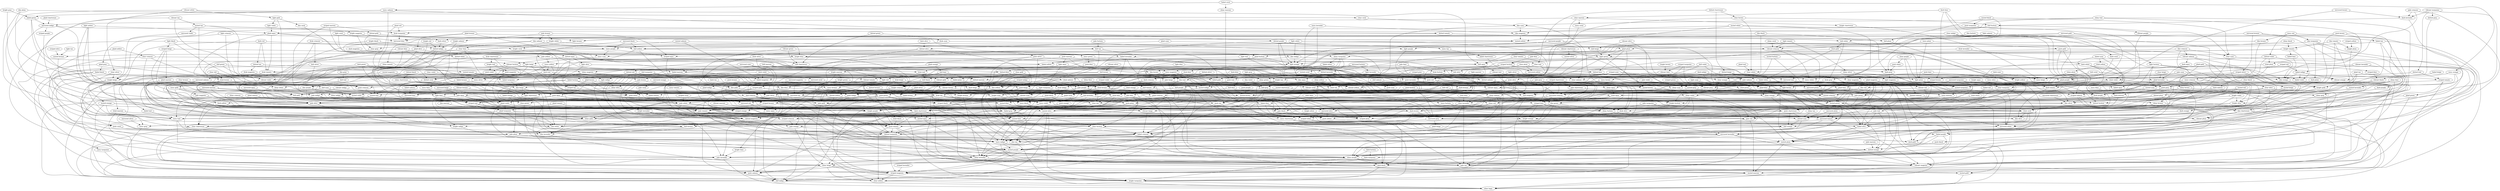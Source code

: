 digraph Bags {
    "light violet" -> "plaid aqua";
    "plaid gold" -> "wavy magenta";
    "plaid gold" -> "dim orange";
    "plaid gold" -> "faded tomato";
    "plaid gold" -> "faded purple";
    "bright lavender" -> "posh yellow";
    "bright lavender" -> "posh salmon";
    "bright lavender" -> "dim tan";
    "bright orange" -> "faded olive";
    "bright orange" -> "posh tomato";
    "striped crimson" -> "pale orange";
    "striped crimson" -> "dim white";
    "striped crimson" -> "clear fuchsia";
    "dim olive" -> "other bags.";
    "mirrored violet" -> "bright beige";
    "wavy bronze" -> "bright cyan";
    "wavy bronze" -> "dull indigo";
    "bright teal" -> "light chartreuse";
    "bright teal" -> "posh magenta";
    "bright teal" -> "posh violet";
    "dark yellow" -> "dotted magenta";
    "dark yellow" -> "pale black";
    "dark yellow" -> "striped orange";
    "plaid black" -> "posh orange";
    "plaid black" -> "plaid violet";
    "plaid black" -> "pale olive";
    "vibrant white" -> "dull aqua";
    "vibrant white" -> "light gold";
    "vibrant white" -> "clear silver";
    "vibrant white" -> "muted purple";
    "drab chartreuse" -> "dim purple";
    "drab chartreuse" -> "dark chartreuse";
    "drab chartreuse" -> "bright teal";
    "clear maroon" -> "mirrored indigo";
    "clear maroon" -> "wavy coral";
    "clear maroon" -> "dim brown";
    "clear maroon" -> "bright chartreuse";
    "dotted gray" -> "pale salmon";
    "dull gold" -> "dim white";
    "dull gold" -> "wavy teal";
    "dull gold" -> "muted blue";
    "wavy blue" -> "dark maroon";
    "muted plum" -> "muted maroon";
    "pale salmon" -> "posh beige";
    "pale salmon" -> "faded olive";
    "pale salmon" -> "vibrant beige";
    "pale salmon" -> "dark gold";
    "dull green" -> "faded maroon";
    "dull green" -> "dull gold";
    "dull green" -> "wavy teal";
    "dull green" -> "vibrant gold";
    "muted fuchsia" -> "striped fuchsia";
    "muted fuchsia" -> "plaid crimson";
    "muted fuchsia" -> "vibrant red";
    "plaid plum" -> "dotted lime";
    "plaid plum" -> "light green";
    "plaid plum" -> "bright tan";
    "plaid plum" -> "dark beige";
    "pale fuchsia" -> "dull tan";
    "dotted maroon" -> "vibrant gray";
    "dotted maroon" -> "faded blue";
    "dotted maroon" -> "bright turquoise";
    "plaid lime" -> "dotted brown";
    "plaid lime" -> "drab lime";
    "plaid lime" -> "bright fuchsia";
    "plaid lime" -> "dotted crimson";
    "shiny crimson" -> "pale olive";
    "faded indigo" -> "vibrant orange";
    "faded indigo" -> "faded violet";
    "faded indigo" -> "dim orange";
    "plaid bronze" -> "wavy green";
    "plaid bronze" -> "mirrored blue";
    "plaid bronze" -> "faded magenta";
    "plaid bronze" -> "plaid olive";
    "faded salmon" -> "mirrored lime";
    "drab lavender" -> "dark white";
    "drab lavender" -> "light green";
    "dull yellow" -> "plaid violet";
    "dull yellow" -> "plaid fuchsia";
    "dull yellow" -> "dark chartreuse";
    "drab salmon" -> "posh indigo";
    "drab salmon" -> "plaid crimson";
    "drab salmon" -> "pale purple";
    "mirrored black" -> "bright blue";
    "mirrored black" -> "dull yellow";
    "mirrored black" -> "dark teal";
    "mirrored black" -> "wavy purple";
    "striped tan" -> "plaid white";
    "bright indigo" -> "muted purple";
    "dark tan" -> "wavy bronze";
    "pale green" -> "clear lavender";
    "pale green" -> "mirrored olive";
    "dotted violet" -> "drab plum";
    "dotted violet" -> "bright yellow";
    "dotted violet" -> "plaid lime";
    "dotted violet" -> "dark salmon";
    "muted bronze" -> "pale olive";
    "dim orange" -> "bright gold";
    "posh fuchsia" -> "drab aqua";
    "posh fuchsia" -> "bright bronze";
    "muted coral" -> "bright crimson";
    "muted coral" -> "dotted salmon";
    "muted coral" -> "pale purple";
    "muted coral" -> "clear magenta";
    "posh turquoise" -> "plaid aqua";
    "posh turquoise" -> "vibrant purple";
    "light purple" -> "striped plum";
    "dim gray" -> "dull teal";
    "plaid violet" -> "muted purple";
    "plaid violet" -> "plaid turquoise";
    "plaid violet" -> "posh chartreuse";
    "pale aqua" -> "pale gold";
    "pale aqua" -> "pale red";
    "pale aqua" -> "striped orange";
    "pale aqua" -> "dull bronze";
    "shiny plum" -> "wavy beige";
    "mirrored tomato" -> "vibrant magenta";
    "mirrored tomato" -> "dim tan";
    "mirrored tomato" -> "bright indigo";
    "faded yellow" -> "drab teal";
    "dark aqua" -> "plaid lavender";
    "light plum" -> "pale lavender";
    "light plum" -> "mirrored olive";
    "light plum" -> "mirrored tomato";
    "vibrant purple" -> "vibrant yellow";
    "dull purple" -> "posh green";
    "dull purple" -> "muted olive";
    "dull purple" -> "faded crimson";
    "dim violet" -> "dull gray";
    "striped lavender" -> "striped magenta";
    "striped silver" -> "posh chartreuse";
    "striped silver" -> "drab violet";
    "striped silver" -> "wavy crimson";
    "striped silver" -> "muted beige";
    "plaid lavender" -> "drab coral";
    "plaid lavender" -> "dark tomato";
    "plaid lavender" -> "striped bronze";
    "plaid lavender" -> "shiny brown";
    "pale brown" -> "pale orange";
    "pale brown" -> "dotted orange";
    "pale brown" -> "bright lavender";
    "pale brown" -> "dull gray";
    "shiny maroon" -> "dull blue";
    "plaid magenta" -> "clear turquoise";
    "plaid magenta" -> "muted turquoise";
    "plaid olive" -> "posh coral";
    "plaid olive" -> "dotted aqua";
    "plaid olive" -> "shiny fuchsia";
    "drab black" -> "posh tomato";
    "bright red" -> "dotted indigo";
    "bright red" -> "pale silver";
    "pale silver" -> "wavy violet";
    "pale silver" -> "dim tan";
    "pale silver" -> "shiny red";
    "posh gray" -> "dark maroon";
    "posh gray" -> "shiny gray";
    "posh gray" -> "wavy black";
    "posh gray" -> "faded purple";
    "muted purple" -> "shiny lavender";
    "muted purple" -> "shiny beige";
    "muted purple" -> "pale lavender";
    "striped plum" -> "shiny lavender";
    "plaid salmon" -> "pale olive";
    "posh green" -> "dim tan";
    "posh green" -> "striped black";
    "posh green" -> "striped magenta";
    "posh green" -> "striped teal";
    "wavy turquoise" -> "striped magenta";
    "muted maroon" -> "other bags.";
    "mirrored green" -> "shiny purple";
    "clear fuchsia" -> "mirrored lavender";
    "clear fuchsia" -> "striped magenta";
    "clear fuchsia" -> "faded crimson";
    "dull brown" -> "shiny salmon";
    "dull brown" -> "dull black";
    "dull brown" -> "striped violet";
    "dull brown" -> "muted maroon";
    "plaid chartreuse" -> "mirrored indigo";
    "striped turquoise" -> "muted brown";
    "striped turquoise" -> "clear tan";
    "striped turquoise" -> "vibrant lime";
    "plaid tan" -> "shiny orange";
    "plaid tan" -> "striped tomato";
    "plaid tan" -> "vibrant gray";
    "wavy violet" -> "bright purple";
    "pale lime" -> "clear salmon";
    "pale lime" -> "faded magenta";
    "pale lime" -> "drab fuchsia";
    "dim lime" -> "wavy indigo";
    "dim lime" -> "shiny purple";
    "dotted teal" -> "striped tomato";
    "dotted teal" -> "clear salmon";
    "posh teal" -> "muted indigo";
    "mirrored blue" -> "dull yellow";
    "mirrored blue" -> "dark yellow";
    "clear red" -> "posh crimson";
    "clear red" -> "drab brown";
    "clear red" -> "vibrant violet";
    "clear red" -> "faded turquoise";
    "mirrored chartreuse" -> "dim silver";
    "bright bronze" -> "shiny lavender";
    "drab brown" -> "dark chartreuse";
    "drab brown" -> "pale gold";
    "drab brown" -> "mirrored maroon";
    "drab brown" -> "faded brown";
    "striped violet" -> "vibrant yellow";
    "striped violet" -> "dim yellow";
    "clear coral" -> "dim cyan";
    "dark lime" -> "clear maroon";
    "dark lime" -> "wavy white";
    "dark lime" -> "striped brown";
    "dark lime" -> "faded brown";
    "posh blue" -> "dotted lime";
    "posh blue" -> "vibrant cyan";
    "dotted fuchsia" -> "striped orange";
    "dotted fuchsia" -> "dim chartreuse";
    "drab indigo" -> "plaid black";
    "muted indigo" -> "pale silver";
    "muted indigo" -> "striped white";
    "muted indigo" -> "pale white";
    "muted indigo" -> "striped plum";
    "mirrored crimson" -> "dark chartreuse";
    "mirrored crimson" -> "striped lime";
    "dark gray" -> "faded blue";
    "dark gray" -> "light magenta";
    "dim cyan" -> "muted brown";
    "dim cyan" -> "dim magenta";
    "dim cyan" -> "bright cyan";
    "striped tomato" -> "muted maroon";
    "striped tomato" -> "posh beige";
    "striped tomato" -> "vibrant plum";
    "muted gray" -> "mirrored crimson";
    "muted gray" -> "mirrored white";
    "dotted silver" -> "dark crimson";
    "dotted silver" -> "dotted turquoise";
    "mirrored white" -> "dark gold";
    "striped coral" -> "pale white";
    "wavy silver" -> "vibrant brown";
    "wavy silver" -> "wavy lime";
    "shiny silver" -> "pale red";
    "shiny silver" -> "light magenta";
    "shiny silver" -> "dark crimson";
    "drab maroon" -> "muted aqua";
    "drab maroon" -> "shiny beige";
    "posh chartreuse" -> "muted lime";
    "posh chartreuse" -> "dull orange";
    "posh chartreuse" -> "dotted cyan";
    "clear lime" -> "light green";
    "clear lime" -> "drab red";
    "clear lime" -> "muted bronze";
    "faded tomato" -> "striped crimson";
    "striped salmon" -> "muted purple";
    "striped salmon" -> "pale tan";
    "striped salmon" -> "shiny bronze";
    "plaid brown" -> "striped tan";
    "plaid brown" -> "dark bronze";
    "plaid brown" -> "faded tomato";
    "dull white" -> "drab gold";
    "dull white" -> "drab gray";
    "dull white" -> "striped salmon";
    "dim indigo" -> "bright crimson";
    "dim indigo" -> "dull olive";
    "dim indigo" -> "light orange";
    "wavy black" -> "muted olive";
    "light olive" -> "dotted blue";
    "light olive" -> "pale white";
    "vibrant gray" -> "pale olive";
    "vibrant gray" -> "drab purple";
    "dotted orange" -> "shiny purple";
    "light coral" -> "mirrored blue";
    "light coral" -> "light red";
    "vibrant gold" -> "bright crimson";
    "dull maroon" -> "posh red";
    "dull maroon" -> "posh indigo";
    "dull maroon" -> "drab lime";
    "dull maroon" -> "shiny magenta";
    "dotted tan" -> "posh magenta";
    "dotted tan" -> "drab magenta";
    "vibrant magenta" -> "other bags.";
    "plaid fuchsia" -> "wavy chartreuse";
    "plaid fuchsia" -> "light orange";
    "plaid fuchsia" -> "bright silver";
    "dotted coral" -> "muted teal";
    "dotted coral" -> "posh tan";
    "dull salmon" -> "posh cyan";
    "dull salmon" -> "dull magenta";
    "dull salmon" -> "wavy violet";
    "pale blue" -> "striped fuchsia";
    "striped chartreuse" -> "vibrant gray";
    "striped chartreuse" -> "dull magenta";
    "striped chartreuse" -> "vibrant cyan";
    "striped chartreuse" -> "muted gray";
    "bright brown" -> "vibrant lime";
    "drab magenta" -> "muted teal";
    "faded lime" -> "dim orange";
    "dim magenta" -> "muted yellow";
    "dotted brown" -> "shiny gold";
    "dotted brown" -> "mirrored olive";
    "dotted beige" -> "dark brown";
    "dotted beige" -> "posh gray";
    "dotted beige" -> "light magenta";
    "dotted beige" -> "wavy silver";
    "dotted cyan" -> "muted purple";
    "dotted cyan" -> "dull orange";
    "striped brown" -> "light brown";
    "dull turquoise" -> "striped lime";
    "dull turquoise" -> "pale white";
    "dull turquoise" -> "posh tan";
    "dull turquoise" -> "faded fuchsia";
    "dull blue" -> "dull magenta";
    "dull blue" -> "dotted brown";
    "dull blue" -> "faded brown";
    "wavy lavender" -> "dim magenta";
    "wavy lavender" -> "drab red";
    "wavy lavender" -> "light chartreuse";
    "clear green" -> "shiny lavender";
    "mirrored tan" -> "pale white";
    "mirrored tan" -> "wavy indigo";
    "mirrored tan" -> "shiny gold";
    "mirrored tan" -> "posh plum";
    "vibrant turquoise" -> "dotted teal";
    "vibrant turquoise" -> "dotted gray";
    "vibrant turquoise" -> "pale tomato";
    "vibrant turquoise" -> "dark lavender";
    "dark indigo" -> "bright yellow";
    "dark indigo" -> "shiny violet";
    "dark indigo" -> "dark turquoise";
    "dark indigo" -> "muted brown";
    "vibrant crimson" -> "wavy white";
    "vibrant crimson" -> "shiny salmon";
    "vibrant crimson" -> "faded lavender";
    "dull tomato" -> "pale tomato";
    "dull tomato" -> "mirrored tomato";
    "dull tomato" -> "plaid crimson";
    "dotted turquoise" -> "dark gold";
    "dotted turquoise" -> "striped magenta";
    "shiny blue" -> "drab purple";
    "shiny blue" -> "dim yellow";
    "dotted green" -> "dull chartreuse";
    "dotted green" -> "drab cyan";
    "mirrored lime" -> "dull indigo";
    "clear lavender" -> "pale tan";
    "clear lavender" -> "vibrant beige";
    "clear lavender" -> "drab olive";
    "clear lavender" -> "muted purple";
    "faded lavender" -> "muted indigo";
    "faded lavender" -> "posh cyan";
    "faded lavender" -> "faded yellow";
    "faded lavender" -> "wavy black";
    "pale cyan" -> "plaid purple";
    "pale cyan" -> "pale tan";
    "dark beige" -> "dotted cyan";
    "dark beige" -> "muted crimson";
    "wavy olive" -> "dark tomato";
    "faded silver" -> "drab blue";
    "muted tan" -> "wavy silver";
    "muted tan" -> "dotted gold";
    "muted tan" -> "mirrored violet";
    "muted tan" -> "posh crimson";
    "vibrant cyan" -> "pale tan";
    "vibrant cyan" -> "pale gold";
    "drab olive" -> "wavy chartreuse";
    "drab olive" -> "bright orange";
    "dotted aqua" -> "vibrant fuchsia";
    "dotted aqua" -> "light olive";
    "dotted aqua" -> "clear salmon";
    "dotted aqua" -> "dotted yellow";
    "clear tomato" -> "posh red";
    "clear tomato" -> "dull aqua";
    "pale purple" -> "dim lime";
    "pale purple" -> "vibrant cyan";
    "pale purple" -> "dull indigo";
    "pale purple" -> "muted violet";
    "dark coral" -> "pale purple";
    "shiny turquoise" -> "dull gray";
    "shiny turquoise" -> "faded silver";
    "shiny turquoise" -> "posh lavender";
    "shiny turquoise" -> "plaid coral";
    "dull silver" -> "wavy black";
    "dull silver" -> "posh salmon";
    "dull silver" -> "dim brown";
    "faded black" -> "wavy turquoise";
    "faded black" -> "faded gold";
    "faded black" -> "wavy teal";
    "dull coral" -> "dark purple";
    "dull coral" -> "faded turquoise";
    "dull coral" -> "striped brown";
    "dull coral" -> "mirrored white";
    "posh yellow" -> "mirrored lavender";
    "dim fuchsia" -> "light fuchsia";
    "dim fuchsia" -> "dark coral";
    "dim fuchsia" -> "muted yellow";
    "vibrant fuchsia" -> "shiny green";
    "vibrant fuchsia" -> "clear green";
    "vibrant fuchsia" -> "posh violet";
    "vibrant fuchsia" -> "wavy magenta";
    "mirrored red" -> "bright purple";
    "mirrored red" -> "wavy aqua";
    "wavy aqua" -> "dotted turquoise";
    "wavy aqua" -> "dull bronze";
    "drab silver" -> "dull chartreuse";
    "drab silver" -> "striped bronze";
    "drab silver" -> "bright orange";
    "wavy crimson" -> "bright fuchsia";
    "wavy crimson" -> "posh crimson";
    "wavy crimson" -> "posh salmon";
    "wavy crimson" -> "dull gray";
    "drab green" -> "muted green";
    "drab green" -> "mirrored crimson";
    "drab green" -> "mirrored lavender";
    "drab green" -> "bright turquoise";
    "mirrored teal" -> "faded olive";
    "mirrored teal" -> "dotted crimson";
    "mirrored teal" -> "drab bronze";
    "clear violet" -> "vibrant violet";
    "clear violet" -> "vibrant tomato";
    "bright fuchsia" -> "muted lime";
    "bright fuchsia" -> "pale black";
    "wavy maroon" -> "muted purple";
    "wavy maroon" -> "posh yellow";
    "clear yellow" -> "other bags.";
    "faded beige" -> "vibrant orange";
    "dark chartreuse" -> "muted aqua";
    "dark chartreuse" -> "shiny purple";
    "dark chartreuse" -> "shiny beige";
    "dark chartreuse" -> "posh tomato";
    "wavy tan" -> "faded chartreuse";
    "plaid turquoise" -> "mirrored tomato";
    "plaid turquoise" -> "shiny gold";
    "plaid turquoise" -> "dim lavender";
    "plaid turquoise" -> "bright turquoise";
    "mirrored yellow" -> "drab olive";
    "mirrored yellow" -> "dotted coral";
    "mirrored yellow" -> "plaid purple";
    "muted lavender" -> "dim silver";
    "muted lavender" -> "drab purple";
    "muted lavender" -> "faded crimson";
    "mirrored brown" -> "dark lavender";
    "mirrored brown" -> "drab violet";
    "shiny green" -> "clear lavender";
    "shiny green" -> "light turquoise";
    "shiny green" -> "muted brown";
    "dull fuchsia" -> "drab turquoise";
    "dull fuchsia" -> "clear cyan";
    "plaid orange" -> "dull lime";
    "plaid orange" -> "bright maroon";
    "dotted blue" -> "pale brown";
    "dotted blue" -> "dim olive";
    "dotted blue" -> "dotted yellow";
    "wavy fuchsia" -> "posh chartreuse";
    "vibrant brown" -> "bright bronze";
    "vibrant brown" -> "striped salmon";
    "vibrant brown" -> "dim tan";
    "vibrant brown" -> "wavy black";
    "clear black" -> "muted plum";
    "clear black" -> "muted cyan";
    "clear salmon" -> "muted green";
    "clear salmon" -> "vibrant gray";
    "clear gray" -> "dark yellow";
    "shiny chartreuse" -> "plaid coral";
    "shiny chartreuse" -> "dim beige";
    "shiny chartreuse" -> "dim yellow";
    "faded maroon" -> "striped magenta";
    "faded maroon" -> "mirrored coral";
    "faded maroon" -> "pale lavender";
    "light tomato" -> "shiny silver";
    "light tomato" -> "striped aqua";
    "light tomato" -> "vibrant crimson";
    "faded magenta" -> "pale silver";
    "faded magenta" -> "dull lavender";
    "shiny aqua" -> "drab aqua";
    "light red" -> "dim gold";
    "light red" -> "dim beige";
    "light red" -> "striped teal";
    "light red" -> "muted indigo";
    "muted chartreuse" -> "dim silver";
    "muted chartreuse" -> "plaid black";
    "dim plum" -> "clear coral";
    "dim plum" -> "shiny cyan";
    "dim plum" -> "striped orange";
    "light lavender" -> "faded violet";
    "light lavender" -> "bright beige";
    "faded teal" -> "wavy teal";
    "striped gold" -> "dim lavender";
    "striped gold" -> "faded brown";
    "striped gold" -> "posh tomato";
    "striped gold" -> "bright cyan";
    "bright purple" -> "posh tomato";
    "bright purple" -> "dotted turquoise";
    "plaid maroon" -> "dull cyan";
    "plaid maroon" -> "drab maroon";
    "plaid maroon" -> "shiny white";
    "posh bronze" -> "pale purple";
    "dotted bronze" -> "drab lime";
    "dim brown" -> "faded gold";
    "light fuchsia" -> "striped blue";
    "light fuchsia" -> "faded aqua";
    "light fuchsia" -> "mirrored tomato";
    "light fuchsia" -> "shiny bronze";
    "light brown" -> "wavy violet";
    "dark salmon" -> "drab lime";
    "dark salmon" -> "dim silver";
    "drab teal" -> "dull black";
    "mirrored olive" -> "striped white";
    "mirrored olive" -> "posh yellow";
    "faded aqua" -> "faded crimson";
    "muted olive" -> "bright turquoise";
    "muted olive" -> "dim tan";
    "muted olive" -> "striped crimson";
    "muted olive" -> "clear yellow";
    "pale coral" -> "plaid white";
    "faded plum" -> "mirrored tan";
    "faded plum" -> "drab bronze";
    "dotted purple" -> "vibrant magenta";
    "dotted purple" -> "dull beige";
    "dotted purple" -> "light orange";
    "dotted purple" -> "plaid blue";
    "faded red" -> "drab white";
    "faded red" -> "mirrored white";
    "bright salmon" -> "dim beige";
    "bright salmon" -> "dotted indigo";
    "clear olive" -> "pale lavender";
    "clear olive" -> "plaid white";
    "clear olive" -> "clear chartreuse";
    "clear olive" -> "posh chartreuse";
    "dark maroon" -> "muted plum";
    "dark maroon" -> "striped bronze";
    "dark maroon" -> "shiny fuchsia";
    "posh cyan" -> "bright bronze";
    "dotted tomato" -> "shiny tomato";
    "dotted tomato" -> "dull plum";
    "dotted tomato" -> "dull white";
    "faded gray" -> "clear fuchsia";
    "faded gray" -> "dotted magenta";
    "faded gray" -> "dim white";
    "faded gray" -> "dim tan";
    "dark red" -> "muted aqua";
    "dark red" -> "bright coral";
    "dark red" -> "dotted tan";
    "dark red" -> "drab tomato";
    "light salmon" -> "drab olive";
    "light salmon" -> "light purple";
    "light salmon" -> "dull white";
    "light gray" -> "bright tan";
    "pale black" -> "striped plum";
    "muted crimson" -> "dotted orange";
    "posh silver" -> "pale silver";
    "posh silver" -> "bright crimson";
    "posh silver" -> "light orange";
    "posh silver" -> "posh beige";
    "bright magenta" -> "light green";
    "bright magenta" -> "muted yellow";
    "clear brown" -> "dull fuchsia";
    "clear brown" -> "clear white";
    "clear brown" -> "dull aqua";
    "clear gold" -> "light red";
    "clear gold" -> "clear tan";
    "clear gold" -> "drab black";
    "striped olive" -> "muted bronze";
    "dark bronze" -> "striped orange";
    "dark bronze" -> "drab lime";
    "posh indigo" -> "dull indigo";
    "posh indigo" -> "clear green";
    "posh indigo" -> "pale tan";
    "posh indigo" -> "clear tan";
    "shiny coral" -> "vibrant crimson";
    "clear orange" -> "striped plum";
    "striped fuchsia" -> "dark black";
    "striped fuchsia" -> "plaid lavender";
    "striped fuchsia" -> "mirrored yellow";
    "striped fuchsia" -> "drab bronze";
    "mirrored turquoise" -> "shiny cyan";
    "mirrored turquoise" -> "mirrored green";
    "mirrored turquoise" -> "dim silver";
    "mirrored turquoise" -> "faded aqua";
    "dim white" -> "shiny beige";
    "dim tomato" -> "bright tomato";
    "dim tomato" -> "bright plum";
    "dim tomato" -> "light lime";
    "dim tomato" -> "muted turquoise";
    "bright gold" -> "mirrored gray";
    "shiny yellow" -> "drab red";
    "dark green" -> "muted tomato";
    "dark green" -> "dotted coral";
    "dark green" -> "mirrored tomato";
    "dark green" -> "dull crimson";
    "muted white" -> "drab gray";
    "muted white" -> "wavy silver";
    "muted white" -> "drab purple";
    "muted white" -> "dim magenta";
    "dim beige" -> "light chartreuse";
    "dim beige" -> "dim white";
    "dim beige" -> "shiny lavender";
    "shiny gray" -> "mirrored white";
    "faded cyan" -> "drab yellow";
    "faded cyan" -> "muted crimson";
    "faded cyan" -> "muted teal";
    "faded violet" -> "dim chartreuse";
    "shiny gold" -> "clear chartreuse";
    "dotted white" -> "light beige";
    "dotted white" -> "dark beige";
    "shiny fuchsia" -> "pale red";
    "dim red" -> "dull magenta";
    "wavy green" -> "posh blue";
    "wavy green" -> "mirrored teal";
    "bright green" -> "mirrored tan";
    "bright green" -> "posh salmon";
    "bright green" -> "shiny aqua";
    "striped teal" -> "dim olive";
    "striped teal" -> "striped crimson";
    "striped teal" -> "faded crimson";
    "faded chartreuse" -> "wavy white";
    "dark blue" -> "posh teal";
    "dark blue" -> "pale beige";
    "dark blue" -> "shiny green";
    "dark blue" -> "bright fuchsia";
    "muted gold" -> "other bags.";
    "muted tomato" -> "dim white";
    "muted tomato" -> "vibrant gold";
    "muted tomato" -> "vibrant coral";
    "wavy cyan" -> "light beige";
    "shiny lime" -> "muted lavender";
    "shiny lime" -> "vibrant magenta";
    "shiny lime" -> "bright gold";
    "dim turquoise" -> "dark plum";
    "dim turquoise" -> "dull orange";
    "dim turquoise" -> "plaid plum";
    "dim turquoise" -> "dark orange";
    "vibrant teal" -> "mirrored olive";
    "vibrant teal" -> "pale beige";
    "vibrant teal" -> "pale tan";
    "mirrored maroon" -> "mirrored tan";
    "mirrored maroon" -> "pale indigo";
    "mirrored maroon" -> "pale olive";
    "mirrored maroon" -> "vibrant plum";
    "dull crimson" -> "muted blue";
    "dull crimson" -> "dark black";
    "dull crimson" -> "bright purple";
    "dull crimson" -> "shiny purple";
    "shiny salmon" -> "clear lavender";
    "shiny salmon" -> "shiny purple";
    "dim silver" -> "shiny purple";
    "dim silver" -> "mirrored olive";
    "clear chartreuse" -> "pale plum";
    "clear chartreuse" -> "dull indigo";
    "posh orange" -> "dark chartreuse";
    "bright lime" -> "pale lavender";
    "wavy beige" -> "dim red";
    "plaid aqua" -> "muted yellow";
    "plaid aqua" -> "vibrant orange";
    "plaid aqua" -> "drab tomato";
    "plaid aqua" -> "drab brown";
    "wavy brown" -> "drab red";
    "wavy brown" -> "shiny red";
    "wavy brown" -> "vibrant aqua";
    "faded turquoise" -> "dim beige";
    "wavy salmon" -> "dotted purple";
    "wavy salmon" -> "light indigo";
    "wavy salmon" -> "faded green";
    "wavy salmon" -> "faded crimson";
    "striped beige" -> "plaid maroon";
    "striped beige" -> "pale olive";
    "striped beige" -> "pale yellow";
    "striped beige" -> "plaid violet";
    "wavy coral" -> "drab salmon";
    "pale lavender" -> "other bags.";
    "mirrored indigo" -> "muted olive";
    "mirrored indigo" -> "striped purple";
    "mirrored indigo" -> "light chartreuse";
    "mirrored indigo" -> "bright magenta";
    "dotted lavender" -> "clear tan";
    "dotted lavender" -> "clear salmon";
    "dotted lavender" -> "faded brown";
    "pale white" -> "wavy indigo";
    "pale white" -> "striped orange";
    "pale white" -> "mirrored tomato";
    "posh plum" -> "dotted turquoise";
    "light maroon" -> "dim lavender";
    "light maroon" -> "striped lime";
    "light maroon" -> "dotted maroon";
    "muted salmon" -> "dull tan";
    "muted salmon" -> "faded magenta";
    "muted salmon" -> "muted violet";
    "dark crimson" -> "mirrored tan";
    "dark crimson" -> "drab bronze";
    "vibrant lavender" -> "vibrant magenta";
    "vibrant lavender" -> "shiny beige";
    "vibrant lavender" -> "drab bronze";
    "vibrant lavender" -> "faded indigo";
    "muted red" -> "dotted plum";
    "muted red" -> "striped plum";
    "muted red" -> "bright violet";
    "muted red" -> "mirrored tomato";
    "drab violet" -> "bright olive";
    "drab violet" -> "drab indigo";
    "drab violet" -> "clear turquoise";
    "drab lime" -> "striped orange";
    "drab lime" -> "muted green";
    "drab lime" -> "faded gray";
    "shiny tan" -> "dotted cyan";
    "plaid purple" -> "posh gray";
    "plaid purple" -> "vibrant coral";
    "plaid purple" -> "vibrant yellow";
    "plaid purple" -> "shiny aqua";
    "muted orange" -> "posh salmon";
    "muted orange" -> "bright purple";
    "muted orange" -> "dotted magenta";
    "muted orange" -> "dark chartreuse";
    "bright aqua" -> "posh chartreuse";
    "bright aqua" -> "dark tomato";
    "dull plum" -> "dotted fuchsia";
    "light orange" -> "pale salmon";
    "light orange" -> "dotted blue";
    "light orange" -> "mirrored crimson";
    "light green" -> "striped black";
    "light green" -> "clear orange";
    "light green" -> "muted indigo";
    "light green" -> "wavy yellow";
    "striped purple" -> "vibrant beige";
    "muted beige" -> "dull magenta";
    "muted beige" -> "drab olive";
    "mirrored magenta" -> "dim gold";
    "dark gold" -> "other bags.";
    "vibrant maroon" -> "wavy aqua";
    "muted cyan" -> "muted teal";
    "muted cyan" -> "vibrant magenta";
    "muted cyan" -> "dull magenta";
    "bright cyan" -> "wavy black";
    "bright cyan" -> "muted lime";
    "vibrant tomato" -> "shiny fuchsia";
    "plaid blue" -> "shiny tan";
    "plaid blue" -> "wavy maroon";
    "plaid blue" -> "muted crimson";
    "posh violet" -> "dotted maroon";
    "posh violet" -> "dotted magenta";
    "posh violet" -> "bright purple";
    "dotted indigo" -> "mirrored tan";
    "dotted indigo" -> "faded lavender";
    "dotted indigo" -> "dotted magenta";
    "dotted indigo" -> "dim silver";
    "drab bronze" -> "mirrored tan";
    "drab bronze" -> "pale black";
    "drab bronze" -> "bright cyan";
    "drab bronze" -> "striped magenta";
    "clear white" -> "posh teal";
    "drab white" -> "bright fuchsia";
    "striped orange" -> "wavy indigo";
    "striped orange" -> "wavy teal";
    "bright chartreuse" -> "wavy beige";
    "dull chartreuse" -> "shiny purple";
    "dull chartreuse" -> "faded maroon";
    "wavy gray" -> "posh salmon";
    "vibrant beige" -> "faded crimson";
    "bright olive" -> "drab coral";
    "bright olive" -> "striped orange";
    "striped green" -> "light brown";
    "posh purple" -> "dotted brown";
    "striped cyan" -> "posh olive";
    "striped cyan" -> "light chartreuse";
    "striped cyan" -> "muted turquoise";
    "striped cyan" -> "pale teal";
    "clear aqua" -> "pale plum";
    "clear aqua" -> "wavy fuchsia";
    "vibrant tan" -> "muted tan";
    "vibrant tan" -> "posh gray";
    "vibrant tan" -> "dim yellow";
    "bright beige" -> "clear fuchsia";
    "bright beige" -> "muted orange";
    "mirrored orange" -> "pale coral";
    "pale magenta" -> "striped teal";
    "pale magenta" -> "mirrored olive";
    "dotted yellow" -> "pale olive";
    "dotted yellow" -> "shiny purple";
    "dotted yellow" -> "dim lavender";
    "vibrant salmon" -> "clear olive";
    "vibrant salmon" -> "light orange";
    "vibrant salmon" -> "striped plum";
    "vibrant salmon" -> "dark aqua";
    "vibrant chartreuse" -> "plaid fuchsia";
    "vibrant chartreuse" -> "muted silver";
    "vibrant chartreuse" -> "vibrant magenta";
    "drab tomato" -> "pale tomato";
    "drab tomato" -> "pale lavender";
    "drab tomato" -> "pale plum";
    "drab tomato" -> "posh red";
    "vibrant violet" -> "plaid turquoise";
    "shiny violet" -> "shiny red";
    "shiny violet" -> "striped crimson";
    "shiny violet" -> "shiny fuchsia";
    "shiny violet" -> "dotted magenta";
    "striped aqua" -> "dim gold";
    "striped white" -> "mirrored lavender";
    "striped white" -> "dark black";
    "vibrant plum" -> "vibrant magenta";
    "vibrant plum" -> "muted plum";
    "dull indigo" -> "other bags.";
    "vibrant green" -> "dim indigo";
    "vibrant green" -> "bright cyan";
    "vibrant green" -> "dull chartreuse";
    "pale chartreuse" -> "drab coral";
    "pale chartreuse" -> "mirrored crimson";
    "light turquoise" -> "faded crimson";
    "light turquoise" -> "mirrored olive";
    "light turquoise" -> "vibrant cyan";
    "plaid gray" -> "muted violet";
    "plaid gray" -> "faded black";
    "plaid gray" -> "pale lavender";
    "striped black" -> "striped white";
    "dull red" -> "shiny orange";
    "dull red" -> "dull crimson";
    "dim maroon" -> "plaid turquoise";
    "light white" -> "dim indigo";
    "light white" -> "plaid plum";
    "light white" -> "clear gray";
    "light white" -> "faded gold";
    "dotted plum" -> "muted blue";
    "dotted plum" -> "wavy gray";
    "dotted plum" -> "posh tan";
    "light crimson" -> "dull tomato";
    "light crimson" -> "bright beige";
    "light crimson" -> "dark silver";
    "muted lime" -> "shiny lavender";
    "faded blue" -> "wavy indigo";
    "faded blue" -> "posh yellow";
    "faded blue" -> "pale black";
    "striped yellow" -> "bright plum";
    "bright tan" -> "dull purple";
    "bright tan" -> "dim chartreuse";
    "bright tan" -> "light lime";
    "bright tan" -> "pale plum";
    "wavy orange" -> "pale green";
    "wavy orange" -> "plaid green";
    "wavy orange" -> "vibrant black";
    "vibrant olive" -> "dull beige";
    "vibrant olive" -> "posh tomato";
    "posh salmon" -> "dull indigo";
    "muted black" -> "clear cyan";
    "muted black" -> "mirrored teal";
    "muted black" -> "posh turquoise";
    "muted black" -> "dull plum";
    "posh brown" -> "muted turquoise";
    "posh brown" -> "dim orange";
    "posh brown" -> "dim silver";
    "posh brown" -> "mirrored blue";
    "striped blue" -> "vibrant black";
    "mirrored purple" -> "muted green";
    "mirrored purple" -> "clear salmon";
    "mirrored purple" -> "light orange";
    "mirrored purple" -> "wavy purple";
    "dim purple" -> "striped teal";
    "dim purple" -> "muted violet";
    "dim purple" -> "dim white";
    "dim purple" -> "light lime";
    "vibrant aqua" -> "pale green";
    "vibrant aqua" -> "posh tan";
    "vibrant aqua" -> "dotted brown";
    "wavy yellow" -> "dark teal";
    "wavy yellow" -> "posh plum";
    "wavy yellow" -> "striped crimson";
    "dull olive" -> "bright fuchsia";
    "shiny indigo" -> "muted blue";
    "shiny indigo" -> "pale tomato";
    "dotted lime" -> "vibrant gold";
    "dotted lime" -> "posh crimson";
    "dotted lime" -> "muted green";
    "dotted lime" -> "posh plum";
    "striped magenta" -> "bright turquoise";
    "striped magenta" -> "dull indigo";
    "striped magenta" -> "clear yellow";
    "plaid silver" -> "posh indigo";
    "plaid silver" -> "dotted yellow";
    "plaid silver" -> "vibrant beige";
    "dotted black" -> "shiny chartreuse";
    "bright white" -> "posh green";
    "bright white" -> "vibrant crimson";
    "dull cyan" -> "plaid white";
    "dull cyan" -> "drab lime";
    "dull cyan" -> "posh chartreuse";
    "wavy tomato" -> "striped coral";
    "posh coral" -> "dotted turquoise";
    "posh coral" -> "pale plum";
    "light cyan" -> "plaid lime";
    "light tan" -> "muted bronze";
    "pale olive" -> "clear chartreuse";
    "pale olive" -> "dotted turquoise";
    "pale olive" -> "dull bronze";
    "dotted chartreuse" -> "clear teal";
    "dotted chartreuse" -> "clear brown";
    "dotted chartreuse" -> "dotted beige";
    "pale teal" -> "faded olive";
    "pale teal" -> "striped white";
    "pale teal" -> "dotted orange";
    "dark teal" -> "bright indigo";
    "dark teal" -> "plaid violet";
    "dark teal" -> "faded plum";
    "vibrant black" -> "posh gray";
    "vibrant black" -> "dotted fuchsia";
    "mirrored plum" -> "mirrored tomato";
    "mirrored plum" -> "dotted cyan";
    "light teal" -> "faded yellow";
    "light teal" -> "striped brown";
    "light teal" -> "dull magenta";
    "drab plum" -> "clear white";
    "drab plum" -> "vibrant cyan";
    "clear plum" -> "dark gray";
    "clear plum" -> "mirrored yellow";
    "clear plum" -> "light red";
    "clear plum" -> "dull olive";
    "striped indigo" -> "wavy violet";
    "striped indigo" -> "pale gold";
    "striped indigo" -> "bright bronze";
    "striped indigo" -> "dark beige";
    "dim salmon" -> "clear lime";
    "dim salmon" -> "pale indigo";
    "dim salmon" -> "dull yellow";
    "dim blue" -> "wavy maroon";
    "dim blue" -> "dull crimson";
    "dark olive" -> "dotted olive";
    "posh tan" -> "dark black";
    "dark black" -> "muted maroon";
    "dark black" -> "bright turquoise";
    "faded bronze" -> "dim blue";
    "faded bronze" -> "faded salmon";
    "pale turquoise" -> "muted plum";
    "pale turquoise" -> "striped magenta";
    "pale turquoise" -> "shiny fuchsia";
    "vibrant indigo" -> "dotted yellow";
    "vibrant indigo" -> "dull gold";
    "light silver" -> "pale black";
    "light silver" -> "dim aqua";
    "light silver" -> "posh lavender";
    "clear cyan" -> "bright olive";
    "clear cyan" -> "muted green";
    "clear cyan" -> "striped magenta";
    "plaid red" -> "wavy silver";
    "plaid red" -> "plaid gray";
    "plaid red" -> "drab turquoise";
    "plaid red" -> "dotted tomato";
    "wavy lime" -> "light lime";
    "bright violet" -> "bright olive";
    "bright violet" -> "faded olive";
    "bright violet" -> "muted aqua";
    "faded fuchsia" -> "striped bronze";
    "faded fuchsia" -> "faded orange";
    "faded fuchsia" -> "dark gold";
    "faded fuchsia" -> "posh beige";
    "clear crimson" -> "posh crimson";
    "clear crimson" -> "posh coral";
    "clear crimson" -> "pale tomato";
    "clear crimson" -> "dull aqua";
    "muted turquoise" -> "muted crimson";
    "light aqua" -> "light turquoise";
    "light aqua" -> "posh indigo";
    "light aqua" -> "drab tomato";
    "light aqua" -> "bright gold";
    "bright plum" -> "posh gray";
    "dull gray" -> "striped plum";
    "dull gray" -> "posh salmon";
    "dull gray" -> "posh yellow";
    "dull gray" -> "bright cyan";
    "shiny bronze" -> "drab coral";
    "shiny bronze" -> "vibrant magenta";
    "shiny bronze" -> "mirrored tomato";
    "shiny bronze" -> "pale teal";
    "dotted red" -> "light indigo";
    "dotted red" -> "posh tomato";
    "light yellow" -> "plaid aqua";
    "light yellow" -> "pale aqua";
    "light yellow" -> "plaid violet";
    "light yellow" -> "drab bronze";
    "pale gold" -> "posh tomato";
    "pale gold" -> "clear yellow";
    "posh maroon" -> "posh aqua";
    "posh maroon" -> "clear teal";
    "posh maroon" -> "light aqua";
    "posh maroon" -> "dim aqua";
    "dark violet" -> "wavy indigo";
    "dark violet" -> "faded magenta";
    "dark violet" -> "dim teal";
    "pale plum" -> "shiny beige";
    "pale plum" -> "wavy indigo";
    "pale plum" -> "muted plum";
    "wavy white" -> "posh green";
    "wavy white" -> "wavy maroon";
    "wavy white" -> "clear turquoise";
    "wavy white" -> "bright crimson";
    "dark orange" -> "wavy teal";
    "shiny red" -> "striped crimson";
    "shiny red" -> "dark brown";
    "posh white" -> "dark gray";
    "posh olive" -> "wavy bronze";
    "posh olive" -> "dull lavender";
    "posh olive" -> "dim white";
    "posh olive" -> "mirrored olive";
    "pale tan" -> "muted gold";
    "vibrant lime" -> "dim teal";
    "vibrant lime" -> "pale salmon";
    "pale yellow" -> "wavy yellow";
    "pale yellow" -> "plaid purple";
    "pale yellow" -> "striped black";
    "striped red" -> "faded indigo";
    "striped red" -> "posh plum";
    "drab turquoise" -> "mirrored blue";
    "plaid white" -> "mirrored red";
    "dark lavender" -> "dull fuchsia";
    "dark lavender" -> "striped salmon";
    "shiny magenta" -> "pale brown";
    "shiny magenta" -> "striped tan";
    "shiny magenta" -> "dark brown";
    "clear magenta" -> "muted turquoise";
    "dim gold" -> "bright bronze";
    "dim gold" -> "muted plum";
    "dim gold" -> "pale tomato";
    "pale orange" -> "shiny beige";
    "pale orange" -> "dotted turquoise";
    "dotted crimson" -> "vibrant magenta";
    "pale bronze" -> "dim salmon";
    "pale bronze" -> "bright salmon";
    "pale bronze" -> "striped aqua";
    "pale bronze" -> "bright white";
    "dull orange" -> "dim tan";
    "drab gray" -> "dim yellow";
    "drab gray" -> "dim white";
    "drab gray" -> "posh plum";
    "bright turquoise" -> "other bags.";
    "dark plum" -> "drab aqua";
    "dark plum" -> "dull tomato";
    "faded purple" -> "muted purple";
    "faded purple" -> "dark gold";
    "faded purple" -> "shiny purple";
    "plaid indigo" -> "posh green";
    "plaid indigo" -> "mirrored red";
    "light indigo" -> "shiny olive";
    "dotted gold" -> "clear gray";
    "dotted gold" -> "light bronze";
    "bright yellow" -> "posh gray";
    "dull teal" -> "dim purple";
    "faded gold" -> "vibrant yellow";
    "faded gold" -> "shiny fuchsia";
    "mirrored cyan" -> "drab bronze";
    "mirrored cyan" -> "dotted red";
    "mirrored cyan" -> "plaid indigo";
    "striped gray" -> "dim orange";
    "striped gray" -> "bright lime";
    "light chartreuse" -> "pale olive";
    "shiny brown" -> "pale tan";
    "shiny brown" -> "drab purple";
    "vibrant blue" -> "wavy gray";
    "vibrant blue" -> "dim gold";
    "vibrant blue" -> "clear green";
    "vibrant blue" -> "dotted white";
    "bright coral" -> "wavy cyan";
    "bright coral" -> "posh aqua";
    "dim black" -> "light bronze";
    "dim black" -> "clear orange";
    "dim black" -> "dark gray";
    "drab beige" -> "plaid blue";
    "drab beige" -> "dim blue";
    "drab beige" -> "pale aqua";
    "light blue" -> "dotted lavender";
    "light blue" -> "pale beige";
    "light black" -> "vibrant magenta";
    "light black" -> "vibrant violet";
    "light black" -> "light purple";
    "light black" -> "striped beige";
    "dull black" -> "wavy indigo";
    "dull black" -> "bright crimson";
    "faded tan" -> "dim green";
    "faded tan" -> "pale black";
    "faded tan" -> "muted maroon";
    "faded tan" -> "vibrant crimson";
    "faded crimson" -> "pale tan";
    "faded crimson" -> "dim tan";
    "faded crimson" -> "wavy indigo";
    "faded crimson" -> "shiny lavender";
    "drab crimson" -> "mirrored olive";
    "drab crimson" -> "dull silver";
    "drab crimson" -> "wavy purple";
    "dark magenta" -> "shiny turquoise";
    "plaid coral" -> "pale gold";
    "plaid coral" -> "plaid violet";
    "plaid coral" -> "muted aqua";
    "clear blue" -> "clear lavender";
    "mirrored coral" -> "dull crimson";
    "mirrored coral" -> "striped gold";
    "mirrored coral" -> "muted brown";
    "dim chartreuse" -> "muted maroon";
    "dim chartreuse" -> "dull bronze";
    "dim chartreuse" -> "vibrant plum";
    "dim chartreuse" -> "muted gold";
    "drab cyan" -> "shiny green";
    "drab cyan" -> "dull yellow";
    "vibrant yellow" -> "dotted yellow";
    "vibrant yellow" -> "mirrored gray";
    "mirrored lavender" -> "muted plum";
    "mirrored lavender" -> "vibrant magenta";
    "mirrored lavender" -> "pale tan";
    "mirrored lavender" -> "bright turquoise";
    "mirrored gray" -> "dull orange";
    "mirrored gray" -> "dull bronze";
    "mirrored gray" -> "mirrored white";
    "mirrored gray" -> "plaid beige";
    "dim teal" -> "vibrant aqua";
    "dim teal" -> "muted olive";
    "dim teal" -> "mirrored red";
    "dim teal" -> "muted maroon";
    "light bronze" -> "bright coral";
    "light magenta" -> "dotted cyan";
    "clear purple" -> "light plum";
    "clear purple" -> "wavy maroon";
    "clear purple" -> "posh white";
    "pale beige" -> "wavy aqua";
    "pale beige" -> "wavy indigo";
    "pale beige" -> "dull gray";
    "dim green" -> "shiny fuchsia";
    "dim green" -> "dark chartreuse";
    "dim green" -> "shiny purple";
    "dim green" -> "dotted turquoise";
    "wavy magenta" -> "drab coral";
    "wavy magenta" -> "vibrant gold";
    "shiny cyan" -> "plaid black";
    "bright tomato" -> "faded lime";
    "bright tomato" -> "faded violet";
    "bright tomato" -> "light green";
    "bright tomato" -> "shiny turquoise";
    "dull tan" -> "faded gold";
    "dull tan" -> "dim yellow";
    "dull tan" -> "plaid white";
    "dull tan" -> "light green";
    "muted silver" -> "faded gray";
    "posh tomato" -> "shiny lavender";
    "posh tomato" -> "clear yellow";
    "posh tomato" -> "dotted turquoise";
    "posh tomato" -> "muted gold";
    "pale crimson" -> "drab plum";
    "pale crimson" -> "pale red";
    "pale crimson" -> "dark lavender";
    "posh black" -> "dotted orange";
    "vibrant silver" -> "dull brown";
    "mirrored fuchsia" -> "muted blue";
    "mirrored fuchsia" -> "muted coral";
    "mirrored fuchsia" -> "light lavender";
    "shiny beige" -> "clear yellow";
    "shiny beige" -> "posh salmon";
    "shiny beige" -> "striped magenta";
    "shiny beige" -> "bright turquoise";
    "dark purple" -> "shiny gray";
    "dark silver" -> "dotted indigo";
    "bright maroon" -> "bright green";
    "bright maroon" -> "shiny olive";
    "bright maroon" -> "dotted magenta";
    "bright maroon" -> "light plum";
    "dull aqua" -> "mirrored crimson";
    "dull aqua" -> "vibrant teal";
    "dull aqua" -> "dim lime";
    "dull lime" -> "dotted maroon";
    "dull lime" -> "drab tan";
    "dull lime" -> "vibrant tomato";
    "drab gold" -> "bright yellow";
    "drab gold" -> "light green";
    "drab gold" -> "light plum";
    "drab gold" -> "faded white";
    "pale gray" -> "pale orange";
    "pale gray" -> "faded olive";
    "pale gray" -> "vibrant brown";
    "muted aqua" -> "vibrant magenta";
    "dim bronze" -> "dark bronze";
    "dim bronze" -> "vibrant crimson";
    "plaid teal" -> "clear white";
    "light beige" -> "drab teal";
    "light beige" -> "mirrored lime";
    "light beige" -> "dotted coral";
    "light beige" -> "vibrant cyan";
    "drab purple" -> "dim silver";
    "pale indigo" -> "striped bronze";
    "pale indigo" -> "drab olive";
    "shiny black" -> "faded gold";
    "shiny black" -> "bright tomato";
    "clear teal" -> "drab olive";
    "clear teal" -> "posh red";
    "faded coral" -> "shiny maroon";
    "faded coral" -> "wavy salmon";
    "faded coral" -> "wavy orange";
    "bright silver" -> "striped plum";
    "clear turquoise" -> "pale tomato";
    "clear turquoise" -> "mirrored lavender";
    "plaid yellow" -> "clear chartreuse";
    "plaid yellow" -> "clear crimson";
    "wavy teal" -> "shiny purple";
    "wavy teal" -> "clear yellow";
    "wavy teal" -> "pale lavender";
    "wavy indigo" -> "muted purple";
    "wavy indigo" -> "dark black";
    "wavy indigo" -> "dotted orange";
    "dotted salmon" -> "dotted magenta";
    "dotted salmon" -> "mirrored green";
    "dotted salmon" -> "pale chartreuse";
    "dotted salmon" -> "drab green";
    "muted teal" -> "pale olive";
    "muted teal" -> "clear chartreuse";
    "muted teal" -> "bright fuchsia";
    "faded orange" -> "pale plum";
    "faded orange" -> "posh plum";
    "faded orange" -> "mirrored lavender";
    "clear indigo" -> "shiny cyan";
    "clear indigo" -> "plaid blue";
    "clear indigo" -> "dark silver";
    "clear indigo" -> "dotted cyan";
    "faded white" -> "drab green";
    "faded white" -> "dark black";
    "faded white" -> "pale green";
    "mirrored bronze" -> "posh black";
    "mirrored bronze" -> "striped silver";
    "mirrored bronze" -> "bright olive";
    "mirrored bronze" -> "muted yellow";
    "muted blue" -> "dark brown";
    "muted blue" -> "vibrant beige";
    "posh gold" -> "wavy cyan";
    "posh gold" -> "dark tomato";
    "posh gold" -> "shiny purple";
    "posh gold" -> "pale indigo";
    "muted green" -> "muted gold";
    "muted green" -> "wavy indigo";
    "mirrored gold" -> "faded tan";
    "mirrored gold" -> "faded maroon";
    "mirrored gold" -> "plaid purple";
    "mirrored gold" -> "bright blue";
    "bright black" -> "dotted indigo";
    "bright black" -> "faded yellow";
    "dull beige" -> "light green";
    "dull magenta" -> "muted purple";
    "dull magenta" -> "dull orange";
    "muted yellow" -> "muted crimson";
    "muted yellow" -> "dull yellow";
    "posh lime" -> "drab olive";
    "posh lime" -> "clear magenta";
    "vibrant red" -> "mirrored gray";
    "vibrant red" -> "striped black";
    "vibrant red" -> "plaid coral";
    "drab coral" -> "dull orange";
    "drab coral" -> "posh yellow";
    "drab coral" -> "dim olive";
    "drab coral" -> "faded olive";
    "wavy purple" -> "shiny white";
    "wavy purple" -> "striped aqua";
    "wavy purple" -> "wavy cyan";
    "striped lime" -> "clear yellow";
    "striped lime" -> "mirrored lavender";
    "striped lime" -> "drab olive";
    "striped lime" -> "bright orange";
    "dim coral" -> "posh teal";
    "dark turquoise" -> "dull indigo";
    "dim lavender" -> "clear yellow";
    "dim lavender" -> "shiny beige";
    "vibrant bronze" -> "mirrored lime";
    "vibrant bronze" -> "plaid white";
    "muted magenta" -> "mirrored salmon";
    "muted magenta" -> "drab bronze";
    "dark white" -> "shiny orange";
    "dark white" -> "dotted blue";
    "dark white" -> "striped salmon";
    "dark white" -> "posh tomato";
    "light lime" -> "bright indigo";
    "light lime" -> "striped teal";
    "light gold" -> "dim coral";
    "light gold" -> "light violet";
    "light gold" -> "wavy gold";
    "faded brown" -> "clear green";
    "dark fuchsia" -> "dark turquoise";
    "dark fuchsia" -> "shiny purple";
    "plaid cyan" -> "dotted olive";
    "plaid cyan" -> "wavy tan";
    "vibrant coral" -> "mirrored gray";
    "vibrant coral" -> "dull magenta";
    "vibrant coral" -> "faded crimson";
    "dull bronze" -> "dull indigo";
    "dull bronze" -> "dim lavender";
    "posh magenta" -> "clear orange";
    "posh magenta" -> "wavy silver";
    "posh magenta" -> "striped magenta";
    "posh magenta" -> "drab salmon";
    "drab fuchsia" -> "clear lavender";
    "drab fuchsia" -> "dark yellow";
    "drab fuchsia" -> "drab violet";
    "faded olive" -> "muted plum";
    "faded olive" -> "mirrored lavender";
    "posh crimson" -> "muted teal";
    "striped maroon" -> "drab turquoise";
    "striped maroon" -> "bright blue";
    "striped maroon" -> "shiny indigo";
    "mirrored salmon" -> "pale red";
    "mirrored salmon" -> "dim white";
    "mirrored salmon" -> "faded teal";
    "mirrored salmon" -> "pale purple";
    "shiny teal" -> "dark gray";
    "shiny teal" -> "pale red";
    "shiny teal" -> "light bronze";
    "shiny teal" -> "dim cyan";
    "dull violet" -> "wavy beige";
    "dull violet" -> "wavy brown";
    "dull violet" -> "drab fuchsia";
    "dull violet" -> "mirrored white";
    "pale tomato" -> "wavy teal";
    "pale tomato" -> "posh tomato";
    "pale tomato" -> "vibrant magenta";
    "pale tomato" -> "pale orange";
    "clear bronze" -> "dim lavender";
    "clear bronze" -> "drab indigo";
    "dotted magenta" -> "pale lavender";
    "dim yellow" -> "dark black";
    "shiny purple" -> "dark black";
    "shiny purple" -> "vibrant magenta";
    "shiny purple" -> "pale tan";
    "shiny purple" -> "bright turquoise";
    "bright gray" -> "faded green";
    "bright gray" -> "posh crimson";
    "drab aqua" -> "pale red";
    "drab aqua" -> "dim green";
    "drab aqua" -> "dim white";
    "posh beige" -> "drab tan";
    "posh beige" -> "posh salmon";
    "posh beige" -> "dotted brown";
    "posh beige" -> "muted plum";
    "posh lavender" -> "posh crimson";
    "posh lavender" -> "striped magenta";
    "posh lavender" -> "bright purple";
    "plaid tomato" -> "plaid turquoise";
    "plaid tomato" -> "muted lime";
    "plaid crimson" -> "faded olive";
    "plaid crimson" -> "shiny purple";
    "plaid crimson" -> "dotted magenta";
    "drab red" -> "muted violet";
    "drab red" -> "vibrant plum";
    "mirrored aqua" -> "dull gold";
    "posh red" -> "pale black";
    "posh red" -> "shiny violet";
    "posh red" -> "dull gray";
    "dull lavender" -> "clear fuchsia";
    "dull lavender" -> "muted blue";
    "dull lavender" -> "shiny gold";
    "dull lavender" -> "dotted turquoise";
    "pale red" -> "muted maroon";
    "pale red" -> "dark black";
    "clear beige" -> "plaid lavender";
    "plaid green" -> "striped magenta";
    "plaid green" -> "posh plum";
    "clear silver" -> "shiny gold";
    "clear silver" -> "bright beige";
    "muted brown" -> "clear fuchsia";
    "muted brown" -> "shiny orange";
    "pale violet" -> "plaid blue";
    "dark brown" -> "shiny gold";
    "dark brown" -> "faded crimson";
    "dark brown" -> "mirrored gray";
    "shiny tomato" -> "shiny magenta";
    "shiny tomato" -> "shiny gold";
    "dotted olive" -> "striped bronze";
    "dotted olive" -> "dim lavender";
    "dotted olive" -> "posh plum";
    "dotted olive" -> "posh silver";
    "shiny lavender" -> "vibrant magenta";
    "shiny lavender" -> "bright turquoise";
    "shiny lavender" -> "shiny beige";
    "shiny lavender" -> "pale tan";
    "striped bronze" -> "pale red";
    "striped bronze" -> "pale tomato";
    "striped bronze" -> "faded gray";
    "dim aqua" -> "striped plum";
    "dim aqua" -> "posh tan";
    "dim aqua" -> "mirrored gray";
    "dim aqua" -> "muted brown";
    "wavy red" -> "shiny fuchsia";
    "wavy red" -> "dim bronze";
    "wavy red" -> "dim turquoise";
    "wavy red" -> "dotted violet";
    "faded green" -> "clear turquoise";
    "faded green" -> "mirrored indigo";
    "faded green" -> "vibrant fuchsia";
    "bright blue" -> "striped tan";
    "bright blue" -> "plaid crimson";
    "bright blue" -> "light magenta";
    "shiny orange" -> "faded olive";
    "shiny white" -> "striped black";
    "plaid beige" -> "faded crimson";
    "plaid beige" -> "faded purple";
    "drab tan" -> "pale tomato";
    "drab tan" -> "dull indigo";
    "drab tan" -> "clear tan";
    "drab tan" -> "dim green";
    "vibrant orange" -> "muted plum";
    "drab orange" -> "dull lavender";
    "drab blue" -> "faded plum";
    "drab blue" -> "mirrored lime";
    "drab blue" -> "wavy teal";
    "posh aqua" -> "pale white";
    "posh aqua" -> "pale olive";
    "posh aqua" -> "dotted cyan";
    "posh aqua" -> "striped teal";
    "dark tomato" -> "shiny violet";
    "dark tomato" -> "dim olive";
    "wavy chartreuse" -> "bright turquoise";
    "wavy chartreuse" -> "pale tan";
    "wavy chartreuse" -> "wavy gray";
    "wavy chartreuse" -> "muted plum";
    "wavy gold" -> "drab coral";
    "wavy gold" -> "posh yellow";
    "wavy gold" -> "pale magenta";
    "wavy gold" -> "shiny orange";
    "wavy plum" -> "posh gold";
    "wavy plum" -> "light plum";
    "wavy plum" -> "dotted lavender";
    "shiny olive" -> "shiny indigo";
    "shiny olive" -> "faded tomato";
    "dark cyan" -> "wavy beige";
    "drab yellow" -> "shiny plum";
    "drab yellow" -> "dark chartreuse";
    "muted violet" -> "dim lavender";
    "muted violet" -> "dotted fuchsia";
    "muted violet" -> "dull indigo";
    "bright crimson" -> "dull gold";
    "bright crimson" -> "dim lime";
    "bright crimson" -> "plaid crimson";
    "bright crimson" -> "pale gold";
    "dim tan" -> "other bags.";
    "pale maroon" -> "dotted orange";
    "mirrored beige" -> "pale gold";
    "mirrored beige" -> "pale aqua";
    "dim crimson" -> "vibrant salmon";
    "dim crimson" -> "clear cyan";
    "dim crimson" -> "striped lime";
    "dim crimson" -> "vibrant violet";
    "clear tan" -> "bright purple";
    "clear tan" -> "pale black";
    "clear tan" -> "muted lime";
    "mirrored silver" -> "wavy gray";
}
